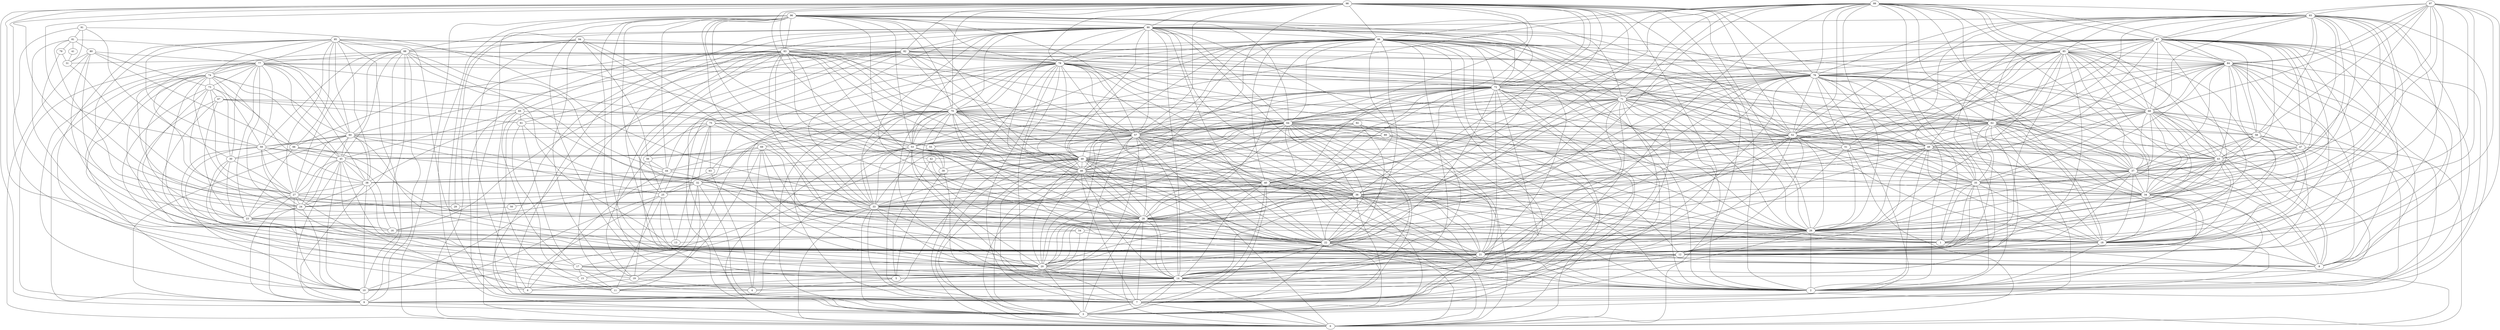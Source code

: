 digraph "sensornet-topology" {
label = "";
rankdir="BT";"0"->"1" [arrowhead = "both"] 
"0"->"3" [arrowhead = "both"] 
"0"->"7" [arrowhead = "both"] 
"0"->"14" [arrowhead = "both"] 
"0"->"22" [arrowhead = "both"] 
"0"->"28" [arrowhead = "both"] 
"0"->"33" [arrowhead = "both"] 
"0"->"36" [arrowhead = "both"] 
"0"->"40" [arrowhead = "both"] 
"0"->"46" [arrowhead = "both"] 
"0"->"48" [arrowhead = "both"] 
"0"->"51" [arrowhead = "both"] 
"0"->"53" [arrowhead = "both"] 
"0"->"57" [arrowhead = "both"] 
"0"->"58" [arrowhead = "both"] 
"0"->"64" [arrowhead = "both"] 
"0"->"72" [arrowhead = "both"] 
"0"->"78" [arrowhead = "both"] 
"0"->"80" [arrowhead = "both"] 
"0"->"83" [arrowhead = "both"] 
"0"->"86" [arrowhead = "both"] 
"0"->"90" [arrowhead = "both"] 
"0"->"96" [arrowhead = "both"] 
"0"->"98" [arrowhead = "both"] 
"1"->"26" [arrowhead = "both"] 
"1"->"28" [arrowhead = "both"] 
"1"->"35" [arrowhead = "both"] 
"1"->"43" [arrowhead = "both"] 
"1"->"48" [arrowhead = "both"] 
"1"->"70" [arrowhead = "both"] 
"1"->"74" [arrowhead = "both"] 
"1"->"76" [arrowhead = "both"] 
"1"->"78" [arrowhead = "both"] 
"1"->"85" [arrowhead = "both"] 
"1"->"93" [arrowhead = "both"] 
"1"->"97" [arrowhead = "both"] 
"2"->"14" [arrowhead = "both"] 
"2"->"18" [arrowhead = "both"] 
"2"->"21" [arrowhead = "both"] 
"2"->"22" [arrowhead = "both"] 
"2"->"26" [arrowhead = "both"] 
"2"->"34" [arrowhead = "both"] 
"2"->"35" [arrowhead = "both"] 
"2"->"36" [arrowhead = "both"] 
"2"->"37" [arrowhead = "both"] 
"2"->"39" [arrowhead = "both"] 
"2"->"40" [arrowhead = "both"] 
"2"->"43" [arrowhead = "both"] 
"2"->"48" [arrowhead = "both"] 
"2"->"49" [arrowhead = "both"] 
"2"->"64" [arrowhead = "both"] 
"2"->"68" [arrowhead = "both"] 
"2"->"71" [arrowhead = "both"] 
"2"->"72" [arrowhead = "both"] 
"2"->"76" [arrowhead = "both"] 
"2"->"84" [arrowhead = "both"] 
"2"->"85" [arrowhead = "both"] 
"2"->"86" [arrowhead = "both"] 
"2"->"87" [arrowhead = "both"] 
"2"->"90" [arrowhead = "both"] 
"2"->"93" [arrowhead = "both"] 
"2"->"98" [arrowhead = "both"] 
"2"->"99" [arrowhead = "both"] 
"3"->"7" [arrowhead = "both"] 
"3"->"9" [arrowhead = "both"] 
"3"->"14" [arrowhead = "both"] 
"3"->"20" [arrowhead = "both"] 
"3"->"22" [arrowhead = "both"] 
"3"->"28" [arrowhead = "both"] 
"3"->"33" [arrowhead = "both"] 
"3"->"36" [arrowhead = "both"] 
"3"->"40" [arrowhead = "both"] 
"3"->"46" [arrowhead = "both"] 
"3"->"48" [arrowhead = "both"] 
"3"->"57" [arrowhead = "both"] 
"3"->"62" [arrowhead = "both"] 
"3"->"64" [arrowhead = "both"] 
"3"->"70" [arrowhead = "both"] 
"3"->"72" [arrowhead = "both"] 
"3"->"78" [arrowhead = "both"] 
"3"->"83" [arrowhead = "both"] 
"3"->"86" [arrowhead = "both"] 
"3"->"90" [arrowhead = "both"] 
"3"->"96" [arrowhead = "both"] 
"3"->"98" [arrowhead = "both"] 
"4"->"5" [arrowhead = "both"] 
"4"->"12" [arrowhead = "both"] 
"4"->"19" [arrowhead = "both"] 
"4"->"63" [arrowhead = "both"] 
"4"->"69" [arrowhead = "both"] 
"4"->"83" [arrowhead = "both"] 
"5"->"17" [arrowhead = "both"] 
"5"->"25" [arrowhead = "both"] 
"5"->"39" [arrowhead = "both"] 
"5"->"42" [arrowhead = "both"] 
"5"->"62" [arrowhead = "both"] 
"5"->"89" [arrowhead = "both"] 
"5"->"92" [arrowhead = "both"] 
"6"->"19" [arrowhead = "both"] 
"6"->"25" [arrowhead = "both"] 
"6"->"44" [arrowhead = "both"] 
"6"->"45" [arrowhead = "both"] 
"6"->"69" [arrowhead = "both"] 
"6"->"91" [arrowhead = "both"] 
"6"->"94" [arrowhead = "both"] 
"7"->"11" [arrowhead = "both"] 
"7"->"14" [arrowhead = "both"] 
"7"->"20" [arrowhead = "both"] 
"7"->"21" [arrowhead = "both"] 
"7"->"22" [arrowhead = "both"] 
"7"->"26" [arrowhead = "both"] 
"7"->"28" [arrowhead = "both"] 
"7"->"32" [arrowhead = "both"] 
"7"->"33" [arrowhead = "both"] 
"7"->"36" [arrowhead = "both"] 
"7"->"40" [arrowhead = "both"] 
"7"->"46" [arrowhead = "both"] 
"7"->"47" [arrowhead = "both"] 
"7"->"48" [arrowhead = "both"] 
"7"->"53" [arrowhead = "both"] 
"7"->"64" [arrowhead = "both"] 
"7"->"70" [arrowhead = "both"] 
"7"->"71" [arrowhead = "both"] 
"7"->"72" [arrowhead = "both"] 
"7"->"76" [arrowhead = "both"] 
"7"->"78" [arrowhead = "both"] 
"7"->"82" [arrowhead = "both"] 
"7"->"83" [arrowhead = "both"] 
"7"->"86" [arrowhead = "both"] 
"7"->"90" [arrowhead = "both"] 
"7"->"96" [arrowhead = "both"] 
"7"->"98" [arrowhead = "both"] 
"8"->"12" [arrowhead = "both"] 
"8"->"18" [arrowhead = "both"] 
"8"->"34" [arrowhead = "both"] 
"8"->"36" [arrowhead = "both"] 
"8"->"37" [arrowhead = "both"] 
"8"->"43" [arrowhead = "both"] 
"8"->"47" [arrowhead = "both"] 
"8"->"62" [arrowhead = "both"] 
"8"->"68" [arrowhead = "both"] 
"8"->"69" [arrowhead = "both"] 
"8"->"81" [arrowhead = "both"] 
"8"->"84" [arrowhead = "both"] 
"8"->"87" [arrowhead = "both"] 
"8"->"93" [arrowhead = "both"] 
"8"->"97" [arrowhead = "both"] 
"9"->"10" [arrowhead = "both"] 
"9"->"12" [arrowhead = "both"] 
"9"->"24" [arrowhead = "both"] 
"9"->"27" [arrowhead = "both"] 
"9"->"38" [arrowhead = "both"] 
"9"->"45" [arrowhead = "both"] 
"9"->"48" [arrowhead = "both"] 
"9"->"53" [arrowhead = "both"] 
"9"->"60" [arrowhead = "both"] 
"9"->"62" [arrowhead = "both"] 
"9"->"74" [arrowhead = "both"] 
"9"->"77" [arrowhead = "both"] 
"9"->"88" [arrowhead = "both"] 
"9"->"95" [arrowhead = "both"] 
"10"->"12" [arrowhead = "both"] 
"10"->"14" [arrowhead = "both"] 
"10"->"24" [arrowhead = "both"] 
"10"->"25" [arrowhead = "both"] 
"10"->"27" [arrowhead = "both"] 
"10"->"32" [arrowhead = "both"] 
"10"->"38" [arrowhead = "both"] 
"10"->"45" [arrowhead = "both"] 
"10"->"59" [arrowhead = "both"] 
"10"->"62" [arrowhead = "both"] 
"10"->"74" [arrowhead = "both"] 
"10"->"77" [arrowhead = "both"] 
"10"->"82" [arrowhead = "both"] 
"10"->"88" [arrowhead = "both"] 
"10"->"95" [arrowhead = "both"] 
"11"->"15" [arrowhead = "both"] 
"11"->"17" [arrowhead = "both"] 
"11"->"25" [arrowhead = "both"] 
"11"->"30" [arrowhead = "both"] 
"11"->"32" [arrowhead = "both"] 
"11"->"57" [arrowhead = "both"] 
"11"->"64" [arrowhead = "both"] 
"11"->"65" [arrowhead = "both"] 
"11"->"67" [arrowhead = "both"] 
"11"->"71" [arrowhead = "both"] 
"12"->"18" [arrowhead = "both"] 
"12"->"27" [arrowhead = "both"] 
"12"->"34" [arrowhead = "both"] 
"12"->"35" [arrowhead = "both"] 
"12"->"37" [arrowhead = "both"] 
"12"->"38" [arrowhead = "both"] 
"12"->"43" [arrowhead = "both"] 
"12"->"45" [arrowhead = "both"] 
"12"->"52" [arrowhead = "both"] 
"12"->"54" [arrowhead = "both"] 
"12"->"58" [arrowhead = "both"] 
"12"->"59" [arrowhead = "both"] 
"12"->"60" [arrowhead = "both"] 
"12"->"68" [arrowhead = "both"] 
"12"->"77" [arrowhead = "both"] 
"12"->"84" [arrowhead = "both"] 
"12"->"85" [arrowhead = "both"] 
"12"->"87" [arrowhead = "both"] 
"12"->"88" [arrowhead = "both"] 
"12"->"89" [arrowhead = "both"] 
"12"->"93" [arrowhead = "both"] 
"12"->"95" [arrowhead = "both"] 
"13"->"16" [arrowhead = "both"] 
"13"->"25" [arrowhead = "both"] 
"13"->"54" [arrowhead = "both"] 
"13"->"75" [arrowhead = "both"] 
"14"->"17" [arrowhead = "both"] 
"14"->"20" [arrowhead = "both"] 
"14"->"21" [arrowhead = "both"] 
"14"->"22" [arrowhead = "both"] 
"14"->"26" [arrowhead = "both"] 
"14"->"28" [arrowhead = "both"] 
"14"->"33" [arrowhead = "both"] 
"14"->"36" [arrowhead = "both"] 
"14"->"40" [arrowhead = "both"] 
"14"->"46" [arrowhead = "both"] 
"14"->"48" [arrowhead = "both"] 
"14"->"52" [arrowhead = "both"] 
"14"->"53" [arrowhead = "both"] 
"14"->"57" [arrowhead = "both"] 
"14"->"70" [arrowhead = "both"] 
"14"->"71" [arrowhead = "both"] 
"14"->"72" [arrowhead = "both"] 
"14"->"76" [arrowhead = "both"] 
"14"->"78" [arrowhead = "both"] 
"14"->"83" [arrowhead = "both"] 
"14"->"84" [arrowhead = "both"] 
"14"->"86" [arrowhead = "both"] 
"14"->"90" [arrowhead = "both"] 
"14"->"96" [arrowhead = "both"] 
"14"->"98" [arrowhead = "both"] 
"15"->"17" [arrowhead = "both"] 
"15"->"18" [arrowhead = "both"] 
"15"->"33" [arrowhead = "both"] 
"15"->"61" [arrowhead = "both"] 
"15"->"67" [arrowhead = "both"] 
"16"->"23" [arrowhead = "both"] 
"16"->"30" [arrowhead = "both"] 
"16"->"32" [arrowhead = "both"] 
"16"->"45" [arrowhead = "both"] 
"16"->"73" [arrowhead = "both"] 
"16"->"80" [arrowhead = "both"] 
"16"->"82" [arrowhead = "both"] 
"16"->"85" [arrowhead = "both"] 
"17"->"21" [arrowhead = "both"] 
"17"->"23" [arrowhead = "both"] 
"17"->"55" [arrowhead = "both"] 
"17"->"61" [arrowhead = "both"] 
"17"->"65" [arrowhead = "both"] 
"18"->"26" [arrowhead = "both"] 
"18"->"27" [arrowhead = "both"] 
"18"->"34" [arrowhead = "both"] 
"18"->"35" [arrowhead = "both"] 
"18"->"37" [arrowhead = "both"] 
"18"->"43" [arrowhead = "both"] 
"18"->"47" [arrowhead = "both"] 
"18"->"49" [arrowhead = "both"] 
"18"->"52" [arrowhead = "both"] 
"18"->"58" [arrowhead = "both"] 
"18"->"62" [arrowhead = "both"] 
"18"->"74" [arrowhead = "both"] 
"18"->"75" [arrowhead = "both"] 
"18"->"76" [arrowhead = "both"] 
"18"->"84" [arrowhead = "both"] 
"18"->"85" [arrowhead = "both"] 
"18"->"87" [arrowhead = "both"] 
"18"->"88" [arrowhead = "both"] 
"18"->"93" [arrowhead = "both"] 
"18"->"97" [arrowhead = "both"] 
"18"->"99" [arrowhead = "both"] 
"19"->"20" [arrowhead = "both"] 
"19"->"44" [arrowhead = "both"] 
"19"->"54" [arrowhead = "both"] 
"19"->"56" [arrowhead = "both"] 
"19"->"70" [arrowhead = "both"] 
"19"->"73" [arrowhead = "both"] 
"19"->"94" [arrowhead = "both"] 
"20"->"21" [arrowhead = "both"] 
"20"->"22" [arrowhead = "both"] 
"20"->"28" [arrowhead = "both"] 
"20"->"33" [arrowhead = "both"] 
"20"->"36" [arrowhead = "both"] 
"20"->"40" [arrowhead = "both"] 
"20"->"44" [arrowhead = "both"] 
"20"->"46" [arrowhead = "both"] 
"20"->"48" [arrowhead = "both"] 
"20"->"51" [arrowhead = "both"] 
"20"->"53" [arrowhead = "both"] 
"20"->"57" [arrowhead = "both"] 
"20"->"64" [arrowhead = "both"] 
"20"->"69" [arrowhead = "both"] 
"20"->"71" [arrowhead = "both"] 
"20"->"72" [arrowhead = "both"] 
"20"->"78" [arrowhead = "both"] 
"20"->"83" [arrowhead = "both"] 
"20"->"86" [arrowhead = "both"] 
"20"->"90" [arrowhead = "both"] 
"20"->"96" [arrowhead = "both"] 
"20"->"98" [arrowhead = "both"] 
"21"->"22" [arrowhead = "both"] 
"21"->"26" [arrowhead = "both"] 
"21"->"35" [arrowhead = "both"] 
"21"->"36" [arrowhead = "both"] 
"21"->"37" [arrowhead = "both"] 
"21"->"40" [arrowhead = "both"] 
"21"->"42" [arrowhead = "both"] 
"21"->"46" [arrowhead = "both"] 
"21"->"49" [arrowhead = "both"] 
"21"->"52" [arrowhead = "both"] 
"21"->"57" [arrowhead = "both"] 
"21"->"64" [arrowhead = "both"] 
"21"->"70" [arrowhead = "both"] 
"21"->"72" [arrowhead = "both"] 
"21"->"74" [arrowhead = "both"] 
"21"->"76" [arrowhead = "both"] 
"21"->"85" [arrowhead = "both"] 
"21"->"86" [arrowhead = "both"] 
"21"->"87" [arrowhead = "both"] 
"21"->"90" [arrowhead = "both"] 
"21"->"96" [arrowhead = "both"] 
"21"->"99" [arrowhead = "both"] 
"22"->"26" [arrowhead = "both"] 
"22"->"28" [arrowhead = "both"] 
"22"->"33" [arrowhead = "both"] 
"22"->"36" [arrowhead = "both"] 
"22"->"40" [arrowhead = "both"] 
"22"->"46" [arrowhead = "both"] 
"22"->"48" [arrowhead = "both"] 
"22"->"49" [arrowhead = "both"] 
"22"->"52" [arrowhead = "both"] 
"22"->"53" [arrowhead = "both"] 
"22"->"57" [arrowhead = "both"] 
"22"->"64" [arrowhead = "both"] 
"22"->"68" [arrowhead = "both"] 
"22"->"70" [arrowhead = "both"] 
"22"->"71" [arrowhead = "both"] 
"22"->"76" [arrowhead = "both"] 
"22"->"78" [arrowhead = "both"] 
"22"->"83" [arrowhead = "both"] 
"22"->"86" [arrowhead = "both"] 
"22"->"90" [arrowhead = "both"] 
"22"->"96" [arrowhead = "both"] 
"22"->"97" [arrowhead = "both"] 
"22"->"98" [arrowhead = "both"] 
"22"->"99" [arrowhead = "both"] 
"23"->"24" [arrowhead = "both"] 
"23"->"27" [arrowhead = "both"] 
"23"->"30" [arrowhead = "both"] 
"23"->"50" [arrowhead = "both"] 
"23"->"66" [arrowhead = "both"] 
"23"->"67" [arrowhead = "both"] 
"23"->"74" [arrowhead = "both"] 
"23"->"77" [arrowhead = "both"] 
"23"->"80" [arrowhead = "both"] 
"23"->"99" [arrowhead = "both"] 
"24"->"27" [arrowhead = "both"] 
"24"->"35" [arrowhead = "both"] 
"24"->"38" [arrowhead = "both"] 
"24"->"45" [arrowhead = "both"] 
"24"->"59" [arrowhead = "both"] 
"24"->"60" [arrowhead = "both"] 
"24"->"73" [arrowhead = "both"] 
"24"->"77" [arrowhead = "both"] 
"24"->"88" [arrowhead = "both"] 
"24"->"92" [arrowhead = "both"] 
"24"->"95" [arrowhead = "both"] 
"25"->"32" [arrowhead = "both"] 
"25"->"56" [arrowhead = "both"] 
"25"->"60" [arrowhead = "both"] 
"25"->"63" [arrowhead = "both"] 
"25"->"75" [arrowhead = "both"] 
"25"->"82" [arrowhead = "both"] 
"25"->"87" [arrowhead = "both"] 
"26"->"28" [arrowhead = "both"] 
"26"->"34" [arrowhead = "both"] 
"26"->"35" [arrowhead = "both"] 
"26"->"36" [arrowhead = "both"] 
"26"->"37" [arrowhead = "both"] 
"26"->"40" [arrowhead = "both"] 
"26"->"43" [arrowhead = "both"] 
"26"->"48" [arrowhead = "both"] 
"26"->"49" [arrowhead = "both"] 
"26"->"51" [arrowhead = "both"] 
"26"->"52" [arrowhead = "both"] 
"26"->"57" [arrowhead = "both"] 
"26"->"64" [arrowhead = "both"] 
"26"->"68" [arrowhead = "both"] 
"26"->"71" [arrowhead = "both"] 
"26"->"72" [arrowhead = "both"] 
"26"->"78" [arrowhead = "both"] 
"26"->"84" [arrowhead = "both"] 
"26"->"85" [arrowhead = "both"] 
"26"->"86" [arrowhead = "both"] 
"26"->"87" [arrowhead = "both"] 
"26"->"90" [arrowhead = "both"] 
"26"->"93" [arrowhead = "both"] 
"26"->"98" [arrowhead = "both"] 
"26"->"99" [arrowhead = "both"] 
"27"->"30" [arrowhead = "both"] 
"27"->"38" [arrowhead = "both"] 
"27"->"45" [arrowhead = "both"] 
"27"->"59" [arrowhead = "both"] 
"27"->"60" [arrowhead = "both"] 
"27"->"62" [arrowhead = "both"] 
"27"->"68" [arrowhead = "both"] 
"27"->"73" [arrowhead = "both"] 
"27"->"74" [arrowhead = "both"] 
"27"->"77" [arrowhead = "both"] 
"27"->"88" [arrowhead = "both"] 
"27"->"95" [arrowhead = "both"] 
"28"->"32" [arrowhead = "both"] 
"28"->"33" [arrowhead = "both"] 
"28"->"36" [arrowhead = "both"] 
"28"->"40" [arrowhead = "both"] 
"28"->"46" [arrowhead = "both"] 
"28"->"48" [arrowhead = "both"] 
"28"->"51" [arrowhead = "both"] 
"28"->"53" [arrowhead = "both"] 
"28"->"57" [arrowhead = "both"] 
"28"->"64" [arrowhead = "both"] 
"28"->"66" [arrowhead = "both"] 
"28"->"70" [arrowhead = "both"] 
"28"->"72" [arrowhead = "both"] 
"28"->"76" [arrowhead = "both"] 
"28"->"79" [arrowhead = "both"] 
"28"->"83" [arrowhead = "both"] 
"28"->"86" [arrowhead = "both"] 
"28"->"90" [arrowhead = "both"] 
"28"->"96" [arrowhead = "both"] 
"28"->"98" [arrowhead = "both"] 
"29"->"31" [arrowhead = "both"] 
"29"->"34" [arrowhead = "both"] 
"29"->"81" [arrowhead = "both"] 
"29"->"94" [arrowhead = "both"] 
"29"->"97" [arrowhead = "both"] 
"30"->"60" [arrowhead = "both"] 
"30"->"66" [arrowhead = "both"] 
"30"->"73" [arrowhead = "both"] 
"30"->"77" [arrowhead = "both"] 
"30"->"91" [arrowhead = "both"] 
"31"->"41" [arrowhead = "both"] 
"31"->"79" [arrowhead = "both"] 
"31"->"80" [arrowhead = "both"] 
"31"->"83" [arrowhead = "both"] 
"31"->"91" [arrowhead = "both"] 
"32"->"37" [arrowhead = "both"] 
"32"->"48" [arrowhead = "both"] 
"32"->"57" [arrowhead = "both"] 
"32"->"60" [arrowhead = "both"] 
"32"->"61" [arrowhead = "both"] 
"32"->"66" [arrowhead = "both"] 
"32"->"75" [arrowhead = "both"] 
"32"->"78" [arrowhead = "both"] 
"32"->"87" [arrowhead = "both"] 
"33"->"36" [arrowhead = "both"] 
"33"->"40" [arrowhead = "both"] 
"33"->"46" [arrowhead = "both"] 
"33"->"48" [arrowhead = "both"] 
"33"->"53" [arrowhead = "both"] 
"33"->"57" [arrowhead = "both"] 
"33"->"64" [arrowhead = "both"] 
"33"->"65" [arrowhead = "both"] 
"33"->"70" [arrowhead = "both"] 
"33"->"72" [arrowhead = "both"] 
"33"->"78" [arrowhead = "both"] 
"33"->"86" [arrowhead = "both"] 
"33"->"90" [arrowhead = "both"] 
"33"->"91" [arrowhead = "both"] 
"33"->"94" [arrowhead = "both"] 
"33"->"96" [arrowhead = "both"] 
"33"->"98" [arrowhead = "both"] 
"34"->"35" [arrowhead = "both"] 
"34"->"37" [arrowhead = "both"] 
"34"->"43" [arrowhead = "both"] 
"34"->"47" [arrowhead = "both"] 
"34"->"49" [arrowhead = "both"] 
"34"->"52" [arrowhead = "both"] 
"34"->"58" [arrowhead = "both"] 
"34"->"62" [arrowhead = "both"] 
"34"->"68" [arrowhead = "both"] 
"34"->"76" [arrowhead = "both"] 
"34"->"85" [arrowhead = "both"] 
"34"->"87" [arrowhead = "both"] 
"34"->"89" [arrowhead = "both"] 
"34"->"90" [arrowhead = "both"] 
"34"->"93" [arrowhead = "both"] 
"34"->"97" [arrowhead = "both"] 
"34"->"99" [arrowhead = "both"] 
"35"->"37" [arrowhead = "both"] 
"35"->"43" [arrowhead = "both"] 
"35"->"49" [arrowhead = "both"] 
"35"->"51" [arrowhead = "both"] 
"35"->"52" [arrowhead = "both"] 
"35"->"62" [arrowhead = "both"] 
"35"->"68" [arrowhead = "both"] 
"35"->"71" [arrowhead = "both"] 
"35"->"75" [arrowhead = "both"] 
"35"->"76" [arrowhead = "both"] 
"35"->"84" [arrowhead = "both"] 
"35"->"87" [arrowhead = "both"] 
"35"->"92" [arrowhead = "both"] 
"35"->"93" [arrowhead = "both"] 
"35"->"99" [arrowhead = "both"] 
"36"->"40" [arrowhead = "both"] 
"36"->"46" [arrowhead = "both"] 
"36"->"48" [arrowhead = "both"] 
"36"->"49" [arrowhead = "both"] 
"36"->"52" [arrowhead = "both"] 
"36"->"53" [arrowhead = "both"] 
"36"->"57" [arrowhead = "both"] 
"36"->"64" [arrowhead = "both"] 
"36"->"70" [arrowhead = "both"] 
"36"->"71" [arrowhead = "both"] 
"36"->"72" [arrowhead = "both"] 
"36"->"76" [arrowhead = "both"] 
"36"->"78" [arrowhead = "both"] 
"36"->"83" [arrowhead = "both"] 
"36"->"85" [arrowhead = "both"] 
"36"->"90" [arrowhead = "both"] 
"36"->"96" [arrowhead = "both"] 
"36"->"98" [arrowhead = "both"] 
"36"->"99" [arrowhead = "both"] 
"37"->"43" [arrowhead = "both"] 
"37"->"47" [arrowhead = "both"] 
"37"->"49" [arrowhead = "both"] 
"37"->"52" [arrowhead = "both"] 
"37"->"58" [arrowhead = "both"] 
"37"->"62" [arrowhead = "both"] 
"37"->"68" [arrowhead = "both"] 
"37"->"71" [arrowhead = "both"] 
"37"->"76" [arrowhead = "both"] 
"37"->"82" [arrowhead = "both"] 
"37"->"84" [arrowhead = "both"] 
"37"->"85" [arrowhead = "both"] 
"37"->"93" [arrowhead = "both"] 
"37"->"95" [arrowhead = "both"] 
"37"->"97" [arrowhead = "both"] 
"37"->"99" [arrowhead = "both"] 
"38"->"44" [arrowhead = "both"] 
"38"->"45" [arrowhead = "both"] 
"38"->"46" [arrowhead = "both"] 
"38"->"59" [arrowhead = "both"] 
"38"->"60" [arrowhead = "both"] 
"38"->"62" [arrowhead = "both"] 
"38"->"70" [arrowhead = "both"] 
"38"->"74" [arrowhead = "both"] 
"38"->"77" [arrowhead = "both"] 
"38"->"95" [arrowhead = "both"] 
"39"->"42" [arrowhead = "both"] 
"39"->"55" [arrowhead = "both"] 
"39"->"84" [arrowhead = "both"] 
"39"->"92" [arrowhead = "both"] 
"39"->"95" [arrowhead = "both"] 
"40"->"46" [arrowhead = "both"] 
"40"->"48" [arrowhead = "both"] 
"40"->"52" [arrowhead = "both"] 
"40"->"53" [arrowhead = "both"] 
"40"->"57" [arrowhead = "both"] 
"40"->"58" [arrowhead = "both"] 
"40"->"64" [arrowhead = "both"] 
"40"->"70" [arrowhead = "both"] 
"40"->"71" [arrowhead = "both"] 
"40"->"72" [arrowhead = "both"] 
"40"->"76" [arrowhead = "both"] 
"40"->"78" [arrowhead = "both"] 
"40"->"83" [arrowhead = "both"] 
"40"->"86" [arrowhead = "both"] 
"40"->"96" [arrowhead = "both"] 
"40"->"98" [arrowhead = "both"] 
"41"->"81" [arrowhead = "both"] 
"42"->"55" [arrowhead = "both"] 
"42"->"77" [arrowhead = "both"] 
"42"->"89" [arrowhead = "both"] 
"43"->"47" [arrowhead = "both"] 
"43"->"49" [arrowhead = "both"] 
"43"->"51" [arrowhead = "both"] 
"43"->"52" [arrowhead = "both"] 
"43"->"58" [arrowhead = "both"] 
"43"->"62" [arrowhead = "both"] 
"43"->"68" [arrowhead = "both"] 
"43"->"76" [arrowhead = "both"] 
"43"->"84" [arrowhead = "both"] 
"43"->"85" [arrowhead = "both"] 
"43"->"87" [arrowhead = "both"] 
"43"->"97" [arrowhead = "both"] 
"43"->"99" [arrowhead = "both"] 
"44"->"48" [arrowhead = "both"] 
"44"->"56" [arrowhead = "both"] 
"44"->"69" [arrowhead = "both"] 
"44"->"70" [arrowhead = "both"] 
"44"->"88" [arrowhead = "both"] 
"44"->"96" [arrowhead = "both"] 
"45"->"59" [arrowhead = "both"] 
"45"->"60" [arrowhead = "both"] 
"45"->"62" [arrowhead = "both"] 
"45"->"65" [arrowhead = "both"] 
"45"->"66" [arrowhead = "both"] 
"45"->"74" [arrowhead = "both"] 
"45"->"77" [arrowhead = "both"] 
"45"->"88" [arrowhead = "both"] 
"45"->"99" [arrowhead = "both"] 
"46"->"48" [arrowhead = "both"] 
"46"->"53" [arrowhead = "both"] 
"46"->"57" [arrowhead = "both"] 
"46"->"64" [arrowhead = "both"] 
"46"->"70" [arrowhead = "both"] 
"46"->"71" [arrowhead = "both"] 
"46"->"72" [arrowhead = "both"] 
"46"->"78" [arrowhead = "both"] 
"46"->"82" [arrowhead = "both"] 
"46"->"83" [arrowhead = "both"] 
"46"->"86" [arrowhead = "both"] 
"46"->"90" [arrowhead = "both"] 
"46"->"98" [arrowhead = "both"] 
"47"->"57" [arrowhead = "both"] 
"47"->"58" [arrowhead = "both"] 
"47"->"68" [arrowhead = "both"] 
"47"->"84" [arrowhead = "both"] 
"47"->"87" [arrowhead = "both"] 
"47"->"93" [arrowhead = "both"] 
"48"->"51" [arrowhead = "both"] 
"48"->"52" [arrowhead = "both"] 
"48"->"53" [arrowhead = "both"] 
"48"->"57" [arrowhead = "both"] 
"48"->"59" [arrowhead = "both"] 
"48"->"64" [arrowhead = "both"] 
"48"->"70" [arrowhead = "both"] 
"48"->"72" [arrowhead = "both"] 
"48"->"76" [arrowhead = "both"] 
"48"->"78" [arrowhead = "both"] 
"48"->"82" [arrowhead = "both"] 
"48"->"83" [arrowhead = "both"] 
"48"->"86" [arrowhead = "both"] 
"48"->"90" [arrowhead = "both"] 
"48"->"96" [arrowhead = "both"] 
"49"->"52" [arrowhead = "both"] 
"49"->"68" [arrowhead = "both"] 
"49"->"71" [arrowhead = "both"] 
"49"->"72" [arrowhead = "both"] 
"49"->"76" [arrowhead = "both"] 
"49"->"84" [arrowhead = "both"] 
"49"->"85" [arrowhead = "both"] 
"49"->"86" [arrowhead = "both"] 
"49"->"87" [arrowhead = "both"] 
"49"->"89" [arrowhead = "both"] 
"49"->"93" [arrowhead = "both"] 
"50"->"53" [arrowhead = "both"] 
"51"->"76" [arrowhead = "both"] 
"51"->"78" [arrowhead = "both"] 
"51"->"85" [arrowhead = "both"] 
"51"->"93" [arrowhead = "both"] 
"51"->"98" [arrowhead = "both"] 
"52"->"64" [arrowhead = "both"] 
"52"->"65" [arrowhead = "both"] 
"52"->"68" [arrowhead = "both"] 
"52"->"71" [arrowhead = "both"] 
"52"->"72" [arrowhead = "both"] 
"52"->"76" [arrowhead = "both"] 
"52"->"84" [arrowhead = "both"] 
"52"->"85" [arrowhead = "both"] 
"52"->"86" [arrowhead = "both"] 
"52"->"87" [arrowhead = "both"] 
"52"->"90" [arrowhead = "both"] 
"52"->"93" [arrowhead = "both"] 
"52"->"98" [arrowhead = "both"] 
"52"->"99" [arrowhead = "both"] 
"53"->"57" [arrowhead = "both"] 
"53"->"64" [arrowhead = "both"] 
"53"->"70" [arrowhead = "both"] 
"53"->"72" [arrowhead = "both"] 
"53"->"78" [arrowhead = "both"] 
"53"->"83" [arrowhead = "both"] 
"53"->"85" [arrowhead = "both"] 
"53"->"86" [arrowhead = "both"] 
"53"->"90" [arrowhead = "both"] 
"53"->"96" [arrowhead = "both"] 
"53"->"98" [arrowhead = "both"] 
"54"->"62" [arrowhead = "both"] 
"54"->"69" [arrowhead = "both"] 
"55"->"67" [arrowhead = "both"] 
"55"->"70" [arrowhead = "both"] 
"55"->"75" [arrowhead = "both"] 
"55"->"89" [arrowhead = "both"] 
"55"->"92" [arrowhead = "both"] 
"56"->"69" [arrowhead = "both"] 
"56"->"75" [arrowhead = "both"] 
"56"->"94" [arrowhead = "both"] 
"57"->"61" [arrowhead = "both"] 
"57"->"64" [arrowhead = "both"] 
"57"->"70" [arrowhead = "both"] 
"57"->"71" [arrowhead = "both"] 
"57"->"72" [arrowhead = "both"] 
"57"->"76" [arrowhead = "both"] 
"57"->"78" [arrowhead = "both"] 
"57"->"82" [arrowhead = "both"] 
"57"->"83" [arrowhead = "both"] 
"57"->"86" [arrowhead = "both"] 
"57"->"90" [arrowhead = "both"] 
"57"->"96" [arrowhead = "both"] 
"57"->"98" [arrowhead = "both"] 
"58"->"62" [arrowhead = "both"] 
"58"->"68" [arrowhead = "both"] 
"58"->"70" [arrowhead = "both"] 
"58"->"84" [arrowhead = "both"] 
"58"->"87" [arrowhead = "both"] 
"58"->"93" [arrowhead = "both"] 
"58"->"97" [arrowhead = "both"] 
"59"->"60" [arrowhead = "both"] 
"59"->"62" [arrowhead = "both"] 
"59"->"74" [arrowhead = "both"] 
"59"->"77" [arrowhead = "both"] 
"59"->"88" [arrowhead = "both"] 
"59"->"95" [arrowhead = "both"] 
"59"->"98" [arrowhead = "both"] 
"60"->"62" [arrowhead = "both"] 
"60"->"74" [arrowhead = "both"] 
"60"->"75" [arrowhead = "both"] 
"60"->"77" [arrowhead = "both"] 
"60"->"81" [arrowhead = "both"] 
"60"->"82" [arrowhead = "both"] 
"60"->"88" [arrowhead = "both"] 
"60"->"95" [arrowhead = "both"] 
"61"->"65" [arrowhead = "both"] 
"61"->"67" [arrowhead = "both"] 
"61"->"82" [arrowhead = "both"] 
"62"->"68" [arrowhead = "both"] 
"62"->"77" [arrowhead = "both"] 
"62"->"82" [arrowhead = "both"] 
"62"->"84" [arrowhead = "both"] 
"62"->"85" [arrowhead = "both"] 
"62"->"87" [arrowhead = "both"] 
"62"->"88" [arrowhead = "both"] 
"62"->"93" [arrowhead = "both"] 
"62"->"95" [arrowhead = "both"] 
"63"->"64" [arrowhead = "both"] 
"63"->"75" [arrowhead = "both"] 
"64"->"70" [arrowhead = "both"] 
"64"->"71" [arrowhead = "both"] 
"64"->"72" [arrowhead = "both"] 
"64"->"76" [arrowhead = "both"] 
"64"->"78" [arrowhead = "both"] 
"64"->"83" [arrowhead = "both"] 
"64"->"86" [arrowhead = "both"] 
"64"->"90" [arrowhead = "both"] 
"64"->"96" [arrowhead = "both"] 
"64"->"98" [arrowhead = "both"] 
"65"->"67" [arrowhead = "both"] 
"65"->"83" [arrowhead = "both"] 
"66"->"73" [arrowhead = "both"] 
"66"->"80" [arrowhead = "both"] 
"66"->"82" [arrowhead = "both"] 
"66"->"95" [arrowhead = "both"] 
"67"->"73" [arrowhead = "both"] 
"68"->"76" [arrowhead = "both"] 
"68"->"77" [arrowhead = "both"] 
"68"->"84" [arrowhead = "both"] 
"68"->"85" [arrowhead = "both"] 
"68"->"86" [arrowhead = "both"] 
"68"->"87" [arrowhead = "both"] 
"68"->"93" [arrowhead = "both"] 
"68"->"97" [arrowhead = "both"] 
"68"->"99" [arrowhead = "both"] 
"69"->"70" [arrowhead = "both"] 
"69"->"89" [arrowhead = "both"] 
"69"->"94" [arrowhead = "both"] 
"70"->"71" [arrowhead = "both"] 
"70"->"72" [arrowhead = "both"] 
"70"->"78" [arrowhead = "both"] 
"70"->"83" [arrowhead = "both"] 
"70"->"86" [arrowhead = "both"] 
"70"->"90" [arrowhead = "both"] 
"70"->"94" [arrowhead = "both"] 
"70"->"96" [arrowhead = "both"] 
"70"->"98" [arrowhead = "both"] 
"71"->"72" [arrowhead = "both"] 
"71"->"76" [arrowhead = "both"] 
"71"->"85" [arrowhead = "both"] 
"71"->"86" [arrowhead = "both"] 
"71"->"87" [arrowhead = "both"] 
"71"->"90" [arrowhead = "both"] 
"71"->"96" [arrowhead = "both"] 
"71"->"99" [arrowhead = "both"] 
"72"->"76" [arrowhead = "both"] 
"72"->"78" [arrowhead = "both"] 
"72"->"83" [arrowhead = "both"] 
"72"->"86" [arrowhead = "both"] 
"72"->"87" [arrowhead = "both"] 
"72"->"90" [arrowhead = "both"] 
"72"->"96" [arrowhead = "both"] 
"72"->"98" [arrowhead = "both"] 
"72"->"99" [arrowhead = "both"] 
"73"->"74" [arrowhead = "both"] 
"73"->"77" [arrowhead = "both"] 
"73"->"80" [arrowhead = "both"] 
"74"->"77" [arrowhead = "both"] 
"74"->"88" [arrowhead = "both"] 
"74"->"95" [arrowhead = "both"] 
"75"->"82" [arrowhead = "both"] 
"76"->"78" [arrowhead = "both"] 
"76"->"84" [arrowhead = "both"] 
"76"->"85" [arrowhead = "both"] 
"76"->"86" [arrowhead = "both"] 
"76"->"87" [arrowhead = "both"] 
"76"->"90" [arrowhead = "both"] 
"76"->"93" [arrowhead = "both"] 
"76"->"98" [arrowhead = "both"] 
"76"->"99" [arrowhead = "both"] 
"77"->"80" [arrowhead = "both"] 
"77"->"88" [arrowhead = "both"] 
"77"->"95" [arrowhead = "both"] 
"78"->"82" [arrowhead = "both"] 
"78"->"83" [arrowhead = "both"] 
"78"->"86" [arrowhead = "both"] 
"78"->"90" [arrowhead = "both"] 
"78"->"96" [arrowhead = "both"] 
"78"->"98" [arrowhead = "both"] 
"79"->"81" [arrowhead = "both"] 
"80"->"81" [arrowhead = "both"] 
"81"->"91" [arrowhead = "both"] 
"82"->"87" [arrowhead = "both"] 
"82"->"90" [arrowhead = "both"] 
"82"->"98" [arrowhead = "both"] 
"83"->"86" [arrowhead = "both"] 
"83"->"90" [arrowhead = "both"] 
"83"->"96" [arrowhead = "both"] 
"83"->"98" [arrowhead = "both"] 
"84"->"85" [arrowhead = "both"] 
"84"->"87" [arrowhead = "both"] 
"84"->"88" [arrowhead = "both"] 
"84"->"93" [arrowhead = "both"] 
"84"->"97" [arrowhead = "both"] 
"84"->"99" [arrowhead = "both"] 
"85"->"87" [arrowhead = "both"] 
"85"->"93" [arrowhead = "both"] 
"85"->"99" [arrowhead = "both"] 
"86"->"90" [arrowhead = "both"] 
"86"->"96" [arrowhead = "both"] 
"86"->"98" [arrowhead = "both"] 
"86"->"99" [arrowhead = "both"] 
"87"->"93" [arrowhead = "both"] 
"87"->"97" [arrowhead = "both"] 
"87"->"99" [arrowhead = "both"] 
"88"->"90" [arrowhead = "both"] 
"88"->"94" [arrowhead = "both"] 
"88"->"95" [arrowhead = "both"] 
"89"->"92" [arrowhead = "both"] 
"90"->"93" [arrowhead = "both"] 
"90"->"96" [arrowhead = "both"] 
"90"->"98" [arrowhead = "both"] 
"93"->"97" [arrowhead = "both"] 
"93"->"99" [arrowhead = "both"] 
"96"->"98" [arrowhead = "both"] 
}